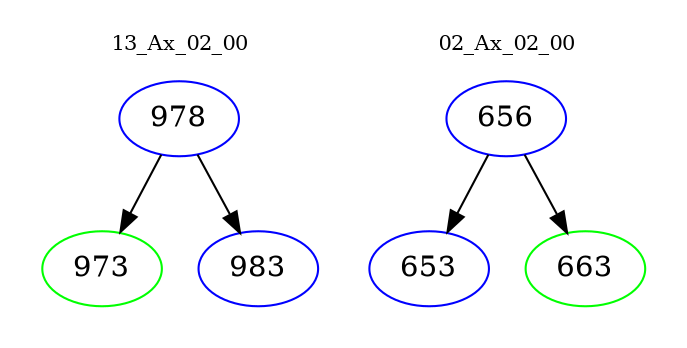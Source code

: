 digraph{
subgraph cluster_0 {
color = white
label = "13_Ax_02_00";
fontsize=10;
T0_978 [label="978", color="blue"]
T0_978 -> T0_973 [color="black"]
T0_973 [label="973", color="green"]
T0_978 -> T0_983 [color="black"]
T0_983 [label="983", color="blue"]
}
subgraph cluster_1 {
color = white
label = "02_Ax_02_00";
fontsize=10;
T1_656 [label="656", color="blue"]
T1_656 -> T1_653 [color="black"]
T1_653 [label="653", color="blue"]
T1_656 -> T1_663 [color="black"]
T1_663 [label="663", color="green"]
}
}
